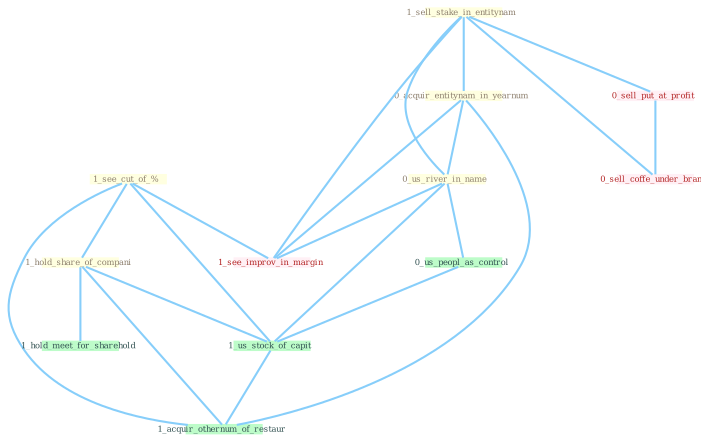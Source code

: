 Graph G{ 
    node
    [shape=polygon,style=filled,width=.5,height=.06,color="#BDFCC9",fixedsize=true,fontsize=4,
    fontcolor="#2f4f4f"];
    {node
    [color="#ffffe0", fontcolor="#8b7d6b"] "1_sell_stake_in_entitynam " "1_see_cut_of_% " "0_acquir_entitynam_in_yearnum " "0_us_river_in_name " "1_hold_share_of_compani "}
{node [color="#fff0f5", fontcolor="#b22222"] "0_sell_put_at_profit " "1_see_improv_in_margin " "0_sell_coffe_under_brand "}
edge [color="#B0E2FF"];

	"1_sell_stake_in_entitynam " -- "0_acquir_entitynam_in_yearnum " [w="1", color="#87cefa" ];
	"1_sell_stake_in_entitynam " -- "0_us_river_in_name " [w="1", color="#87cefa" ];
	"1_sell_stake_in_entitynam " -- "0_sell_put_at_profit " [w="1", color="#87cefa" ];
	"1_sell_stake_in_entitynam " -- "1_see_improv_in_margin " [w="1", color="#87cefa" ];
	"1_sell_stake_in_entitynam " -- "0_sell_coffe_under_brand " [w="1", color="#87cefa" ];
	"1_see_cut_of_% " -- "1_hold_share_of_compani " [w="1", color="#87cefa" ];
	"1_see_cut_of_% " -- "1_us_stock_of_capit " [w="1", color="#87cefa" ];
	"1_see_cut_of_% " -- "1_see_improv_in_margin " [w="1", color="#87cefa" ];
	"1_see_cut_of_% " -- "1_acquir_othernum_of_restaur " [w="1", color="#87cefa" ];
	"0_acquir_entitynam_in_yearnum " -- "0_us_river_in_name " [w="1", color="#87cefa" ];
	"0_acquir_entitynam_in_yearnum " -- "1_see_improv_in_margin " [w="1", color="#87cefa" ];
	"0_acquir_entitynam_in_yearnum " -- "1_acquir_othernum_of_restaur " [w="1", color="#87cefa" ];
	"0_us_river_in_name " -- "0_us_peopl_as_control " [w="1", color="#87cefa" ];
	"0_us_river_in_name " -- "1_us_stock_of_capit " [w="1", color="#87cefa" ];
	"0_us_river_in_name " -- "1_see_improv_in_margin " [w="1", color="#87cefa" ];
	"1_hold_share_of_compani " -- "1_us_stock_of_capit " [w="1", color="#87cefa" ];
	"1_hold_share_of_compani " -- "1_hold_meet_for_sharehold " [w="1", color="#87cefa" ];
	"1_hold_share_of_compani " -- "1_acquir_othernum_of_restaur " [w="1", color="#87cefa" ];
	"0_us_peopl_as_control " -- "1_us_stock_of_capit " [w="1", color="#87cefa" ];
	"0_sell_put_at_profit " -- "0_sell_coffe_under_brand " [w="1", color="#87cefa" ];
	"1_us_stock_of_capit " -- "1_acquir_othernum_of_restaur " [w="1", color="#87cefa" ];
}